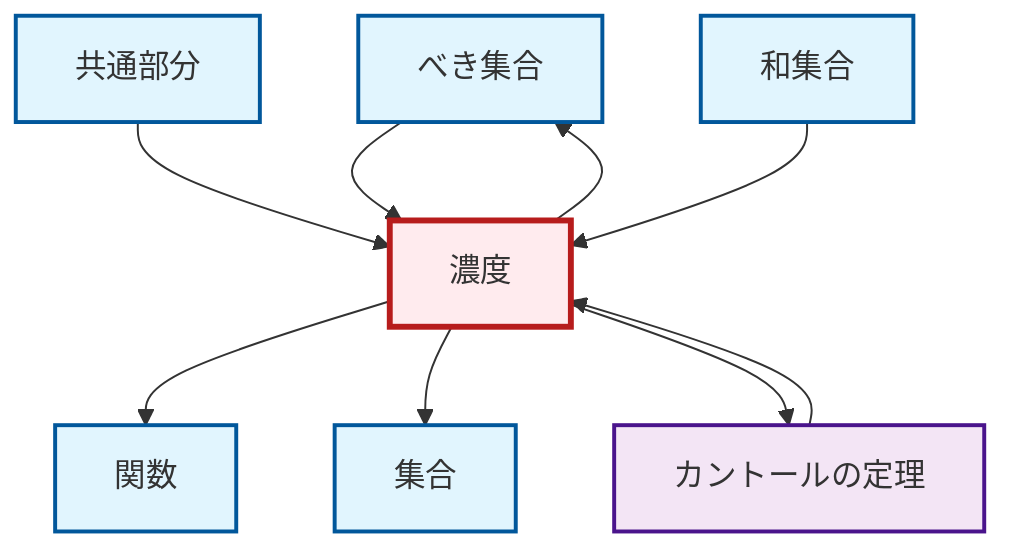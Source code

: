 graph TD
    classDef definition fill:#e1f5fe,stroke:#01579b,stroke-width:2px
    classDef theorem fill:#f3e5f5,stroke:#4a148c,stroke-width:2px
    classDef axiom fill:#fff3e0,stroke:#e65100,stroke-width:2px
    classDef example fill:#e8f5e9,stroke:#1b5e20,stroke-width:2px
    classDef current fill:#ffebee,stroke:#b71c1c,stroke-width:3px
    def-power-set["べき集合"]:::definition
    def-union["和集合"]:::definition
    def-intersection["共通部分"]:::definition
    def-cardinality["濃度"]:::definition
    def-function["関数"]:::definition
    thm-cantor["カントールの定理"]:::theorem
    def-set["集合"]:::definition
    def-cardinality --> def-function
    def-intersection --> def-cardinality
    thm-cantor --> def-cardinality
    def-power-set --> def-cardinality
    def-cardinality --> def-set
    def-cardinality --> def-power-set
    def-cardinality --> thm-cantor
    def-union --> def-cardinality
    class def-cardinality current
